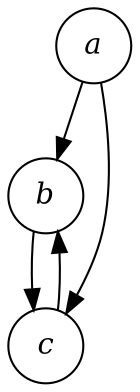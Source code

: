 digraph {
  node [shape=circle fontname="Times-Italic"]
  a b c
  a -> b
  a -> c
  b -> c
  c -> b
}
